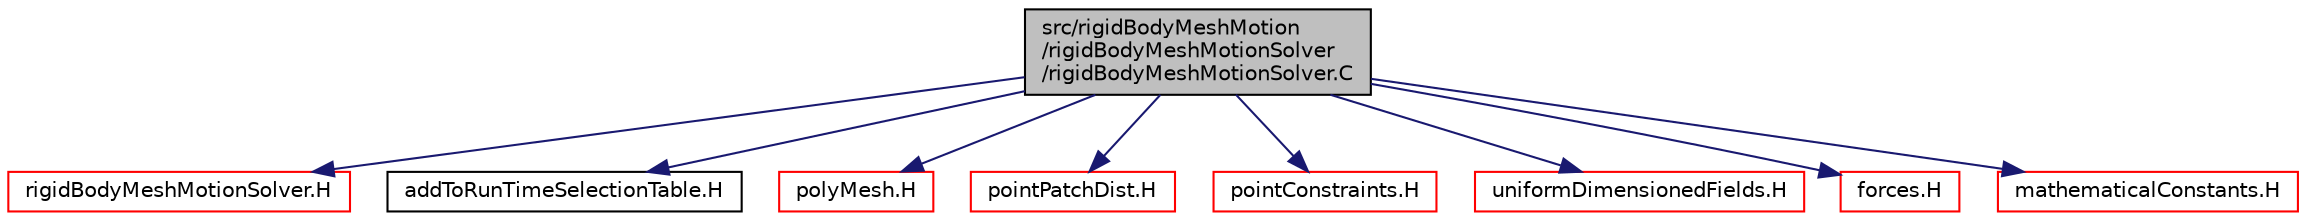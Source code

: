 digraph "src/rigidBodyMeshMotion/rigidBodyMeshMotionSolver/rigidBodyMeshMotionSolver.C"
{
  bgcolor="transparent";
  edge [fontname="Helvetica",fontsize="10",labelfontname="Helvetica",labelfontsize="10"];
  node [fontname="Helvetica",fontsize="10",shape=record];
  Node0 [label="src/rigidBodyMeshMotion\l/rigidBodyMeshMotionSolver\l/rigidBodyMeshMotionSolver.C",height=0.2,width=0.4,color="black", fillcolor="grey75", style="filled", fontcolor="black"];
  Node0 -> Node1 [color="midnightblue",fontsize="10",style="solid",fontname="Helvetica"];
  Node1 [label="rigidBodyMeshMotionSolver.H",height=0.2,width=0.4,color="red",URL="$a14843.html"];
  Node0 -> Node332 [color="midnightblue",fontsize="10",style="solid",fontname="Helvetica"];
  Node332 [label="addToRunTimeSelectionTable.H",height=0.2,width=0.4,color="black",URL="$a09989.html",tooltip="Macros for easy insertion into run-time selection tables. "];
  Node0 -> Node218 [color="midnightblue",fontsize="10",style="solid",fontname="Helvetica"];
  Node218 [label="polyMesh.H",height=0.2,width=0.4,color="red",URL="$a12398.html"];
  Node0 -> Node333 [color="midnightblue",fontsize="10",style="solid",fontname="Helvetica"];
  Node333 [label="pointPatchDist.H",height=0.2,width=0.4,color="red",URL="$a00662.html"];
  Node0 -> Node334 [color="midnightblue",fontsize="10",style="solid",fontname="Helvetica"];
  Node334 [label="pointConstraints.H",height=0.2,width=0.4,color="red",URL="$a04523.html"];
  Node0 -> Node339 [color="midnightblue",fontsize="10",style="solid",fontname="Helvetica"];
  Node339 [label="uniformDimensionedFields.H",height=0.2,width=0.4,color="red",URL="$a10901.html"];
  Node0 -> Node341 [color="midnightblue",fontsize="10",style="solid",fontname="Helvetica"];
  Node341 [label="forces.H",height=0.2,width=0.4,color="red",URL="$a04904.html"];
  Node0 -> Node313 [color="midnightblue",fontsize="10",style="solid",fontname="Helvetica"];
  Node313 [label="mathematicalConstants.H",height=0.2,width=0.4,color="red",URL="$a10952.html"];
}
